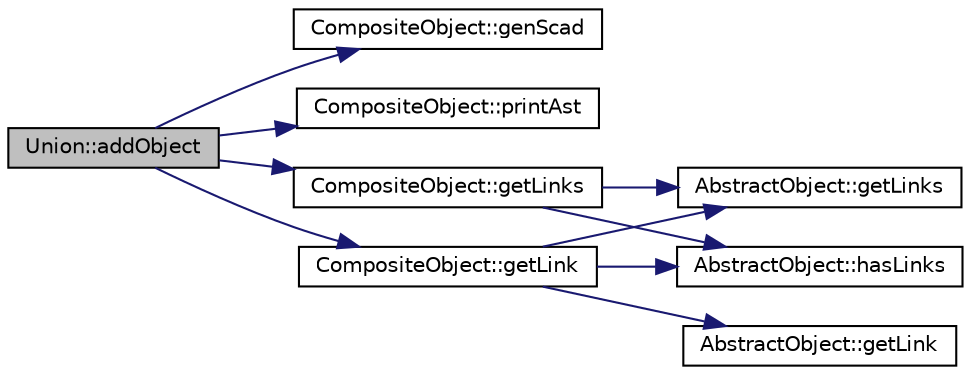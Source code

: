digraph "Union::addObject"
{
  edge [fontname="Helvetica",fontsize="10",labelfontname="Helvetica",labelfontsize="10"];
  node [fontname="Helvetica",fontsize="10",shape=record];
  rankdir="LR";
  Node7 [label="Union::addObject",height=0.2,width=0.4,color="black", fillcolor="grey75", style="filled", fontcolor="black"];
  Node7 -> Node8 [color="midnightblue",fontsize="10",style="solid",fontname="Helvetica"];
  Node8 [label="CompositeObject::genScad",height=0.2,width=0.4,color="black", fillcolor="white", style="filled",URL="$classCompositeObject.html#add96fc214ce76621e6189dc9cab70445",tooltip="Generate SCAD output for this object. "];
  Node7 -> Node9 [color="midnightblue",fontsize="10",style="solid",fontname="Helvetica"];
  Node9 [label="CompositeObject::printAst",height=0.2,width=0.4,color="black", fillcolor="white", style="filled",URL="$classCompositeObject.html#a1a2003ed0b66a68e5a472879c412a4b3",tooltip="Generate AST output for this object. "];
  Node7 -> Node10 [color="midnightblue",fontsize="10",style="solid",fontname="Helvetica"];
  Node10 [label="CompositeObject::getLink",height=0.2,width=0.4,color="black", fillcolor="white", style="filled",URL="$classCompositeObject.html#abd931a335d723d345e80098d191c7de8"];
  Node10 -> Node11 [color="midnightblue",fontsize="10",style="solid",fontname="Helvetica"];
  Node11 [label="AbstractObject::hasLinks",height=0.2,width=0.4,color="black", fillcolor="white", style="filled",URL="$classAbstractObject.html#a8ef9d7a3e43fb278fc5d2e48a214cb8f",tooltip="Returns if the Object has links. "];
  Node10 -> Node12 [color="midnightblue",fontsize="10",style="solid",fontname="Helvetica"];
  Node12 [label="AbstractObject::getLinks",height=0.2,width=0.4,color="black", fillcolor="white", style="filled",URL="$classAbstractObject.html#ab4a27c53cbbaf5338d731d8859d31067"];
  Node10 -> Node13 [color="midnightblue",fontsize="10",style="solid",fontname="Helvetica"];
  Node13 [label="AbstractObject::getLink",height=0.2,width=0.4,color="black", fillcolor="white", style="filled",URL="$classAbstractObject.html#aacc0185c2f8d24721e09e9b56a03d528"];
  Node7 -> Node14 [color="midnightblue",fontsize="10",style="solid",fontname="Helvetica"];
  Node14 [label="CompositeObject::getLinks",height=0.2,width=0.4,color="black", fillcolor="white", style="filled",URL="$classCompositeObject.html#aa56a6b6d6ffa3724babd32187c879618"];
  Node14 -> Node11 [color="midnightblue",fontsize="10",style="solid",fontname="Helvetica"];
  Node14 -> Node12 [color="midnightblue",fontsize="10",style="solid",fontname="Helvetica"];
}
